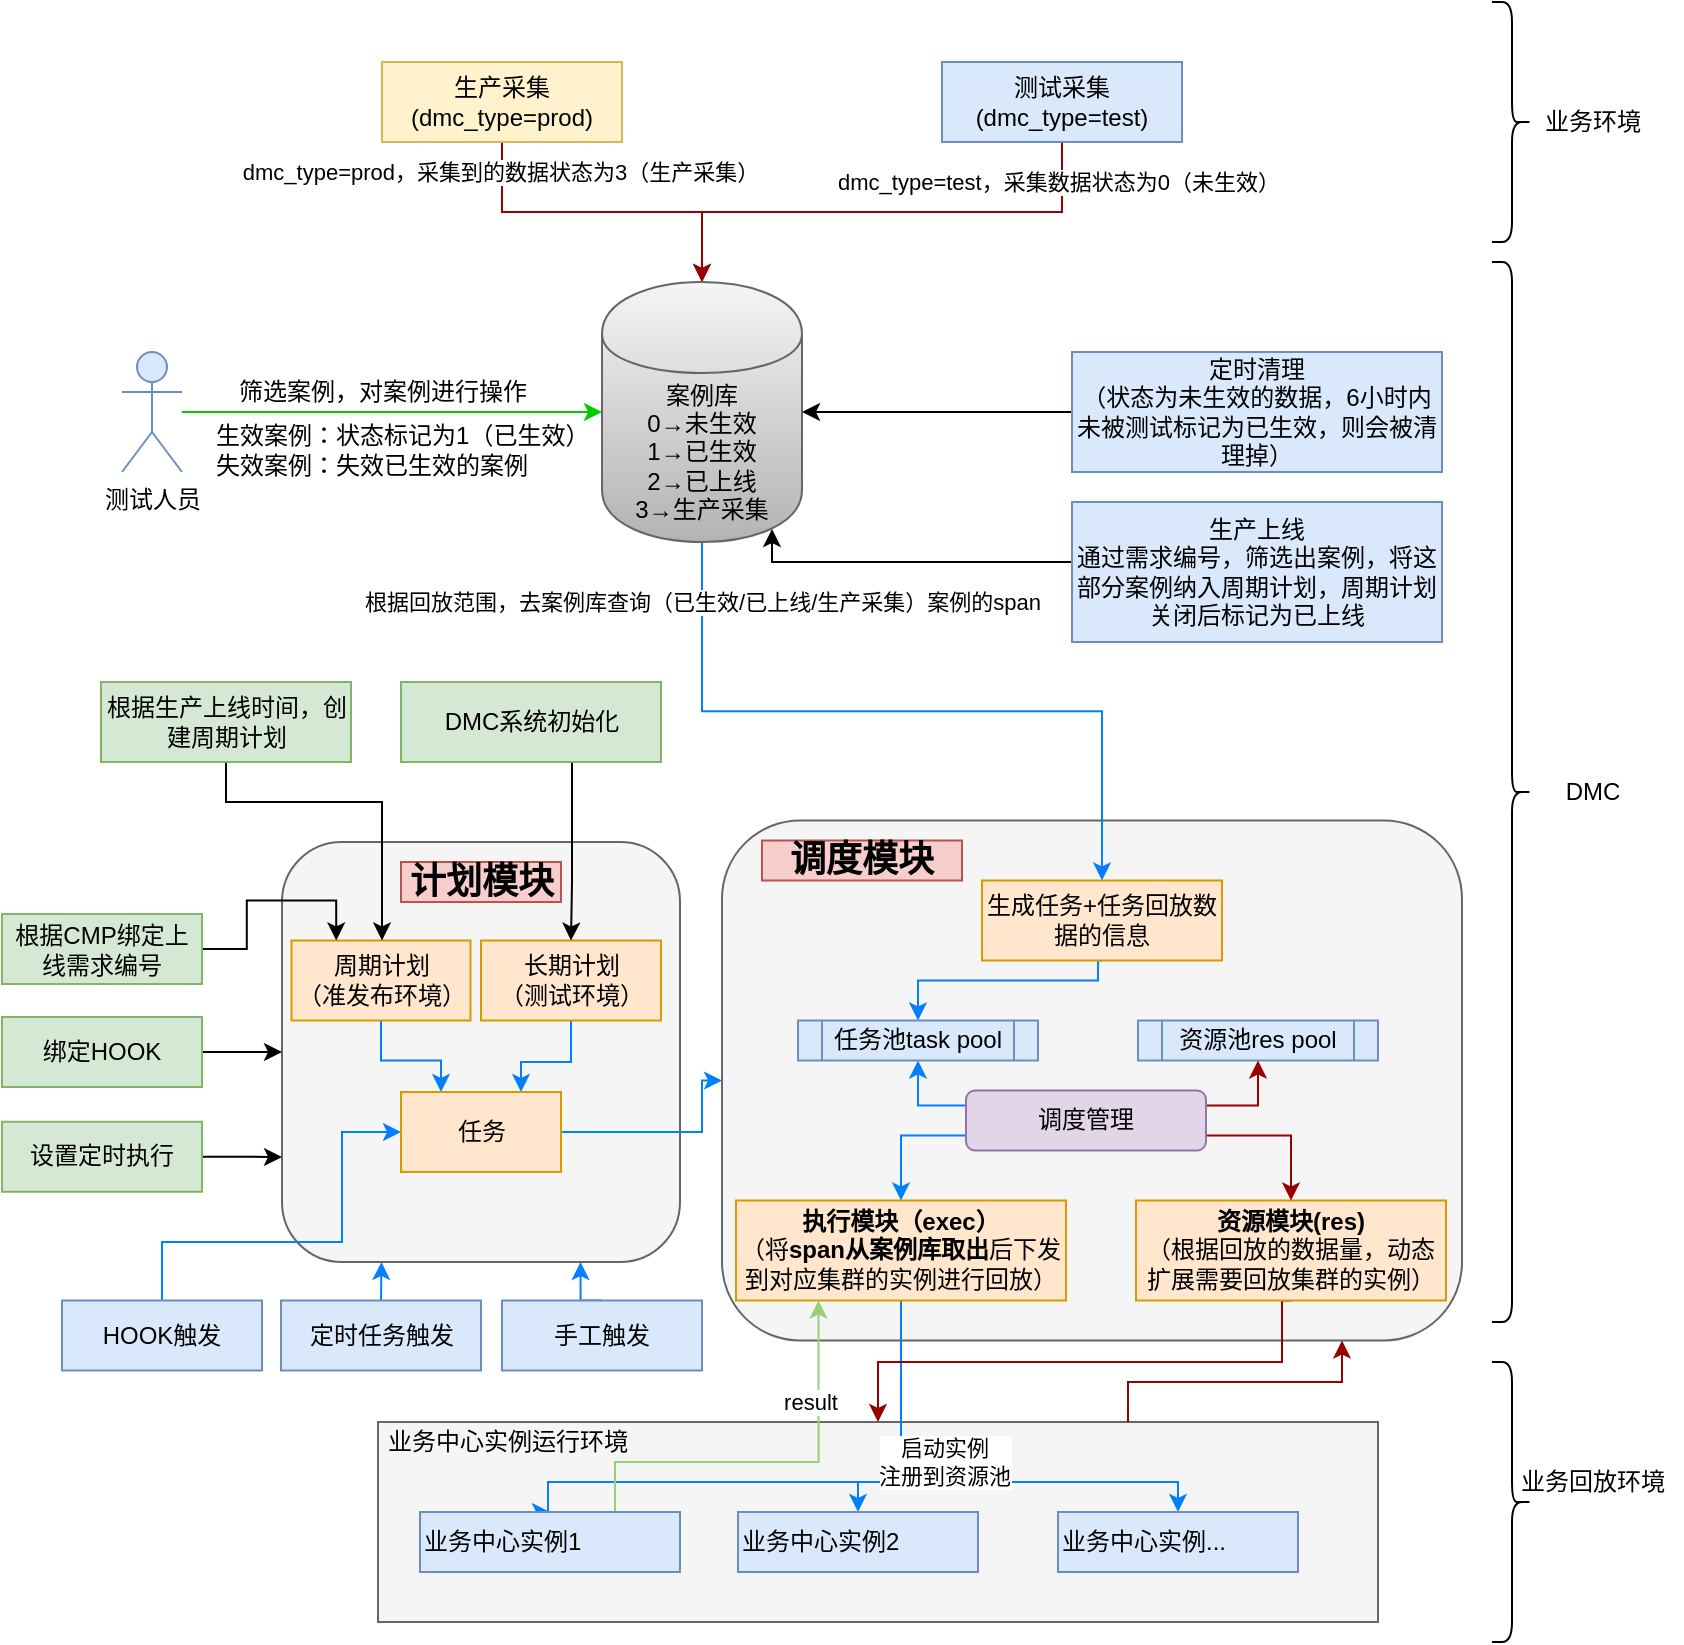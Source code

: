 <mxfile version="13.0.9" type="github"><diagram id="_wW7FoYcI0rxSNiTMslQ" name="案例库与采集回放"><mxGraphModel dx="1242" dy="683" grid="1" gridSize="10" guides="1" tooltips="1" connect="1" arrows="1" fold="1" page="1" pageScale="1" pageWidth="827" pageHeight="1169" math="0" shadow="0"><root><mxCell id="0"/><mxCell id="1" parent="0"/><mxCell id="zIfrtRdk6HRQOJzmp27y-33" value="" style="rounded=1;whiteSpace=wrap;html=1;fillColor=#f5f5f5;strokeColor=#666666;fontColor=#333333;" parent="1" vertex="1"><mxGeometry x="370" y="449.25" width="370" height="260" as="geometry"/></mxCell><mxCell id="fLIewuyaQ7vYIBYOOWsb-25" value="" style="group" parent="1" vertex="1" connectable="0"><mxGeometry x="198" y="750" width="500" height="100" as="geometry"/></mxCell><mxCell id="fLIewuyaQ7vYIBYOOWsb-18" value="" style="rounded=0;whiteSpace=wrap;html=1;align=left;fillColor=#f5f5f5;strokeColor=#666666;fontColor=#333333;" parent="fLIewuyaQ7vYIBYOOWsb-25" vertex="1"><mxGeometry width="500" height="100" as="geometry"/></mxCell><mxCell id="fLIewuyaQ7vYIBYOOWsb-19" value="业务中心实例运行环境" style="text;html=1;strokeColor=none;fillColor=none;align=center;verticalAlign=middle;whiteSpace=wrap;rounded=0;" parent="fLIewuyaQ7vYIBYOOWsb-25" vertex="1"><mxGeometry width="130" height="20" as="geometry"/></mxCell><mxCell id="zIfrtRdk6HRQOJzmp27y-3" style="edgeStyle=orthogonalEdgeStyle;rounded=0;orthogonalLoop=1;jettySize=auto;html=1;exitX=0.5;exitY=1;exitDx=0;exitDy=0;entryX=0.5;entryY=0;entryDx=0;entryDy=0;strokeColor=#990000;" parent="1" source="zIfrtRdk6HRQOJzmp27y-2" target="zIfrtRdk6HRQOJzmp27y-8" edge="1"><mxGeometry relative="1" as="geometry"><mxPoint x="300" y="240" as="targetPoint"/></mxGeometry></mxCell><mxCell id="zIfrtRdk6HRQOJzmp27y-17" value="dmc_type=prod，采集到的数据状态为3（生产采集）" style="edgeLabel;html=1;align=center;verticalAlign=middle;resizable=0;points=[];" parent="zIfrtRdk6HRQOJzmp27y-3" vertex="1" connectable="0"><mxGeometry x="-0.588" y="1" relative="1" as="geometry"><mxPoint x="-1" y="-19" as="offset"/></mxGeometry></mxCell><mxCell id="zIfrtRdk6HRQOJzmp27y-2" value="生产采集&lt;br&gt;(dmc_type=prod)" style="rounded=0;whiteSpace=wrap;html=1;fillColor=#fff2cc;strokeColor=#d6b656;" parent="1" vertex="1"><mxGeometry x="200" y="70" width="120" height="40" as="geometry"/></mxCell><mxCell id="zIfrtRdk6HRQOJzmp27y-10" style="edgeStyle=orthogonalEdgeStyle;rounded=0;orthogonalLoop=1;jettySize=auto;html=1;exitX=0.5;exitY=1;exitDx=0;exitDy=0;entryX=0.5;entryY=0;entryDx=0;entryDy=0;strokeColor=#990000;" parent="1" source="zIfrtRdk6HRQOJzmp27y-4" target="zIfrtRdk6HRQOJzmp27y-8" edge="1"><mxGeometry relative="1" as="geometry"/></mxCell><mxCell id="zIfrtRdk6HRQOJzmp27y-18" value="dmc_type=test，采集数据状态为0（未生效）" style="edgeLabel;html=1;align=center;verticalAlign=middle;resizable=0;points=[];" parent="zIfrtRdk6HRQOJzmp27y-10" vertex="1" connectable="0"><mxGeometry x="-0.275" y="-1" relative="1" as="geometry"><mxPoint x="53" y="-14" as="offset"/></mxGeometry></mxCell><mxCell id="zIfrtRdk6HRQOJzmp27y-4" value="测试采集&lt;br&gt;(dmc_type=test)" style="rounded=0;whiteSpace=wrap;html=1;fillColor=#dae8fc;strokeColor=#6c8ebf;" parent="1" vertex="1"><mxGeometry x="480" y="70" width="120" height="40" as="geometry"/></mxCell><mxCell id="zIfrtRdk6HRQOJzmp27y-7" style="edgeStyle=orthogonalEdgeStyle;rounded=0;orthogonalLoop=1;jettySize=auto;html=1;entryX=0;entryY=0.5;entryDx=0;entryDy=0;strokeColor=#00CC00;" parent="1" source="zIfrtRdk6HRQOJzmp27y-11" target="zIfrtRdk6HRQOJzmp27y-8" edge="1"><mxGeometry relative="1" as="geometry"><mxPoint x="630" y="100" as="sourcePoint"/><mxPoint x="420.96" y="247.02" as="targetPoint"/></mxGeometry></mxCell><mxCell id="zIfrtRdk6HRQOJzmp27y-16" value="&lt;span style=&quot;font-size: 12px&quot;&gt;筛选案例，对案例进行操作&lt;br&gt;&lt;/span&gt;" style="edgeLabel;html=1;align=center;verticalAlign=middle;resizable=0;points=[];" parent="zIfrtRdk6HRQOJzmp27y-7" vertex="1" connectable="0"><mxGeometry x="-0.077" y="-1" relative="1" as="geometry"><mxPoint x="3" y="-11" as="offset"/></mxGeometry></mxCell><mxCell id="fLIewuyaQ7vYIBYOOWsb-2" style="edgeStyle=orthogonalEdgeStyle;rounded=0;orthogonalLoop=1;jettySize=auto;html=1;exitX=0.5;exitY=1;exitDx=0;exitDy=0;strokeColor=#007FFF;entryX=0.5;entryY=0;entryDx=0;entryDy=0;" parent="1" source="zIfrtRdk6HRQOJzmp27y-8" target="zIfrtRdk6HRQOJzmp27y-31" edge="1"><mxGeometry relative="1" as="geometry"><mxPoint x="370" y="360" as="targetPoint"/></mxGeometry></mxCell><mxCell id="fLIewuyaQ7vYIBYOOWsb-3" value="根据回放范围，去案例库查询（已生效/已上线/生产采集）案例的span" style="edgeLabel;html=1;align=center;verticalAlign=middle;resizable=0;points=[];" parent="fLIewuyaQ7vYIBYOOWsb-2" vertex="1" connectable="0"><mxGeometry x="0.3" relative="1" as="geometry"><mxPoint x="-155.3" y="-54.7" as="offset"/></mxGeometry></mxCell><mxCell id="zIfrtRdk6HRQOJzmp27y-8" value="案例库&lt;br&gt;0→未生效&lt;br&gt;1→已生效&lt;br&gt;2→已上线&lt;br&gt;3→生产采集" style="shape=cylinder;whiteSpace=wrap;html=1;boundedLbl=1;backgroundOutline=1;fillColor=#f5f5f5;strokeColor=#666666;gradientColor=#b3b3b3;" parent="1" vertex="1"><mxGeometry x="310" y="180" width="100" height="130" as="geometry"/></mxCell><mxCell id="zIfrtRdk6HRQOJzmp27y-11" value="测试人员" style="shape=umlActor;verticalLabelPosition=bottom;labelBackgroundColor=#ffffff;verticalAlign=top;html=1;outlineConnect=0;fillColor=#dae8fc;strokeColor=#6c8ebf;" parent="1" vertex="1"><mxGeometry x="70" y="215" width="30" height="60" as="geometry"/></mxCell><mxCell id="zIfrtRdk6HRQOJzmp27y-20" style="edgeStyle=orthogonalEdgeStyle;rounded=0;orthogonalLoop=1;jettySize=auto;html=1;exitX=0;exitY=0.5;exitDx=0;exitDy=0;entryX=1;entryY=0.5;entryDx=0;entryDy=0;" parent="1" source="zIfrtRdk6HRQOJzmp27y-19" target="zIfrtRdk6HRQOJzmp27y-8" edge="1"><mxGeometry relative="1" as="geometry"/></mxCell><mxCell id="zIfrtRdk6HRQOJzmp27y-19" value="定时清理&lt;br&gt;（状态为未生效的数据，6小时内未被测试标记为已生效，则会被清理掉）" style="rounded=0;whiteSpace=wrap;html=1;fillColor=#dae8fc;strokeColor=#6c8ebf;" parent="1" vertex="1"><mxGeometry x="545" y="215" width="185" height="60" as="geometry"/></mxCell><mxCell id="zIfrtRdk6HRQOJzmp27y-24" style="edgeStyle=orthogonalEdgeStyle;rounded=0;orthogonalLoop=1;jettySize=auto;html=1;exitX=0;exitY=0.5;exitDx=0;exitDy=0;entryX=0.85;entryY=0.95;entryDx=0;entryDy=0;entryPerimeter=0;" parent="1" source="zIfrtRdk6HRQOJzmp27y-21" target="zIfrtRdk6HRQOJzmp27y-8" edge="1"><mxGeometry relative="1" as="geometry"><Array as="points"><mxPoint x="395" y="320"/></Array></mxGeometry></mxCell><mxCell id="zIfrtRdk6HRQOJzmp27y-21" value="生产上线&lt;br&gt;通过需求编号，筛选出案例，将这部分案例纳入周期计划，周期计划关闭后标记为已上线" style="rounded=0;whiteSpace=wrap;html=1;fillColor=#dae8fc;strokeColor=#6c8ebf;verticalAlign=top;" parent="1" vertex="1"><mxGeometry x="545" y="290" width="185" height="70" as="geometry"/></mxCell><mxCell id="fLIewuyaQ7vYIBYOOWsb-45" style="edgeStyle=orthogonalEdgeStyle;rounded=0;orthogonalLoop=1;jettySize=auto;html=1;exitX=0.5;exitY=1;exitDx=0;exitDy=0;entryX=0.5;entryY=0;entryDx=0;entryDy=0;strokeColor=#007FFF;" parent="1" source="zIfrtRdk6HRQOJzmp27y-31" target="fLIewuyaQ7vYIBYOOWsb-35" edge="1"><mxGeometry relative="1" as="geometry"><Array as="points"><mxPoint x="558" y="529.25"/><mxPoint x="468" y="529.25"/></Array></mxGeometry></mxCell><mxCell id="zIfrtRdk6HRQOJzmp27y-31" value="生成任务+任务回放数据的信息" style="rounded=0;whiteSpace=wrap;html=1;fillColor=#ffe6cc;strokeColor=#d79b00;" parent="1" vertex="1"><mxGeometry x="500" y="479.25" width="120" height="40" as="geometry"/></mxCell><mxCell id="zIfrtRdk6HRQOJzmp27y-34" value="&lt;font style=&quot;font-size: 18px&quot;&gt;&lt;b&gt;调度模块&lt;/b&gt;&lt;/font&gt;" style="text;html=1;strokeColor=#b85450;fillColor=#f8cecc;align=center;verticalAlign=middle;whiteSpace=wrap;rounded=0;" parent="1" vertex="1"><mxGeometry x="390" y="459.25" width="100" height="20" as="geometry"/></mxCell><mxCell id="fLIewuyaQ7vYIBYOOWsb-22" value="" style="edgeStyle=orthogonalEdgeStyle;rounded=0;orthogonalLoop=1;jettySize=auto;html=1;strokeColor=#007FFF;entryX=0.5;entryY=0;entryDx=0;entryDy=0;" parent="1" source="zIfrtRdk6HRQOJzmp27y-36" target="fLIewuyaQ7vYIBYOOWsb-17" edge="1"><mxGeometry relative="1" as="geometry"><mxPoint x="348" y="739" as="targetPoint"/><Array as="points"><mxPoint x="460" y="780"/><mxPoint x="283" y="780"/></Array></mxGeometry></mxCell><mxCell id="fLIewuyaQ7vYIBYOOWsb-26" style="edgeStyle=orthogonalEdgeStyle;rounded=0;orthogonalLoop=1;jettySize=auto;html=1;exitX=0.5;exitY=1;exitDx=0;exitDy=0;entryX=0.5;entryY=0;entryDx=0;entryDy=0;strokeColor=#007FFF;" parent="1" source="zIfrtRdk6HRQOJzmp27y-36" target="fLIewuyaQ7vYIBYOOWsb-23" edge="1"><mxGeometry relative="1" as="geometry"><Array as="points"><mxPoint x="460" y="780"/><mxPoint x="438" y="780"/></Array></mxGeometry></mxCell><mxCell id="fLIewuyaQ7vYIBYOOWsb-27" style="edgeStyle=orthogonalEdgeStyle;rounded=0;orthogonalLoop=1;jettySize=auto;html=1;exitX=0.5;exitY=1;exitDx=0;exitDy=0;entryX=0.5;entryY=0;entryDx=0;entryDy=0;strokeColor=#007FFF;" parent="1" source="zIfrtRdk6HRQOJzmp27y-36" target="fLIewuyaQ7vYIBYOOWsb-24" edge="1"><mxGeometry relative="1" as="geometry"><Array as="points"><mxPoint x="460" y="780"/><mxPoint x="598" y="780"/></Array></mxGeometry></mxCell><mxCell id="zIfrtRdk6HRQOJzmp27y-36" value="&lt;b&gt;执行模块（exec）&lt;/b&gt;&lt;br&gt;（将&lt;b&gt;span从案例库取出&lt;/b&gt;后下发到对应集群的实例进行回放）" style="rounded=0;whiteSpace=wrap;html=1;fillColor=#ffe6cc;strokeColor=#d79b00;" parent="1" vertex="1"><mxGeometry x="377" y="639.25" width="165" height="50" as="geometry"/></mxCell><mxCell id="fLIewuyaQ7vYIBYOOWsb-20" style="edgeStyle=orthogonalEdgeStyle;rounded=0;orthogonalLoop=1;jettySize=auto;html=1;exitX=0.5;exitY=1;exitDx=0;exitDy=0;entryX=0.5;entryY=0;entryDx=0;entryDy=0;strokeColor=#990000;" parent="1" source="zIfrtRdk6HRQOJzmp27y-41" target="fLIewuyaQ7vYIBYOOWsb-18" edge="1"><mxGeometry relative="1" as="geometry"><Array as="points"><mxPoint x="650" y="689"/><mxPoint x="650" y="720"/><mxPoint x="448" y="720"/></Array></mxGeometry></mxCell><mxCell id="zIfrtRdk6HRQOJzmp27y-41" value="&lt;b&gt;资源模块(res)&lt;/b&gt;&lt;br&gt;（根据回放的数据量，动态扩展需要回放集群的实例）" style="rounded=0;whiteSpace=wrap;html=1;fillColor=#ffe6cc;strokeColor=#d79b00;" parent="1" vertex="1"><mxGeometry x="577" y="639.25" width="155" height="50" as="geometry"/></mxCell><mxCell id="zIfrtRdk6HRQOJzmp27y-51" value="&lt;span style=&quot;font-size: 12px&quot;&gt;生效案例：&lt;/span&gt;&lt;span style=&quot;font-size: 12px&quot;&gt;状态标记为1（已生效）&lt;/span&gt;&lt;span style=&quot;font-size: 12px&quot;&gt;&lt;br&gt;失效案例：失效已生效的案例&lt;br&gt;&lt;/span&gt;" style="edgeLabel;html=1;align=left;verticalAlign=middle;resizable=0;points=[];" parent="1" vertex="1" connectable="0"><mxGeometry x="140" y="275" as="geometry"><mxPoint x="-25" y="-11" as="offset"/></mxGeometry></mxCell><mxCell id="fLIewuyaQ7vYIBYOOWsb-7" value="" style="shape=curlyBracket;whiteSpace=wrap;html=1;rounded=1;align=left;rotation=-180;" parent="1" vertex="1"><mxGeometry x="755" y="40" width="20" height="120" as="geometry"/></mxCell><mxCell id="fLIewuyaQ7vYIBYOOWsb-8" value="业务环境" style="text;html=1;align=center;verticalAlign=middle;resizable=0;points=[];autosize=1;" parent="1" vertex="1"><mxGeometry x="775" y="90" width="60" height="20" as="geometry"/></mxCell><mxCell id="fLIewuyaQ7vYIBYOOWsb-9" value="" style="shape=curlyBracket;whiteSpace=wrap;html=1;rounded=1;align=left;rotation=-180;" parent="1" vertex="1"><mxGeometry x="755" y="170" width="20" height="530" as="geometry"/></mxCell><mxCell id="fLIewuyaQ7vYIBYOOWsb-10" value="DMC" style="text;html=1;align=center;verticalAlign=middle;resizable=0;points=[];autosize=1;" parent="1" vertex="1"><mxGeometry x="785" y="425" width="40" height="20" as="geometry"/></mxCell><mxCell id="fLIewuyaQ7vYIBYOOWsb-13" value="" style="shape=curlyBracket;whiteSpace=wrap;html=1;rounded=1;align=left;rotation=-180;" parent="1" vertex="1"><mxGeometry x="755" y="720" width="20" height="140" as="geometry"/></mxCell><mxCell id="fLIewuyaQ7vYIBYOOWsb-14" value="业务回放环境" style="text;html=1;align=center;verticalAlign=middle;resizable=0;points=[];autosize=1;" parent="1" vertex="1"><mxGeometry x="760" y="770" width="90" height="20" as="geometry"/></mxCell><mxCell id="fLIewuyaQ7vYIBYOOWsb-28" style="edgeStyle=orthogonalEdgeStyle;rounded=0;orthogonalLoop=1;jettySize=auto;html=1;exitX=0.75;exitY=0;exitDx=0;exitDy=0;entryX=0.25;entryY=1;entryDx=0;entryDy=0;strokeColor=#97D077;" parent="1" source="fLIewuyaQ7vYIBYOOWsb-17" target="zIfrtRdk6HRQOJzmp27y-36" edge="1"><mxGeometry relative="1" as="geometry"><Array as="points"><mxPoint x="317" y="770"/><mxPoint x="418" y="770"/></Array></mxGeometry></mxCell><mxCell id="fLIewuyaQ7vYIBYOOWsb-29" value="result" style="edgeLabel;html=1;align=center;verticalAlign=middle;resizable=0;points=[];" parent="fLIewuyaQ7vYIBYOOWsb-28" vertex="1" connectable="0"><mxGeometry x="0.002" y="-10" relative="1" as="geometry"><mxPoint x="18.5" y="-40" as="offset"/></mxGeometry></mxCell><mxCell id="fLIewuyaQ7vYIBYOOWsb-17" value="业务中心实例1" style="rounded=0;whiteSpace=wrap;html=1;align=left;fillColor=#dae8fc;strokeColor=#6c8ebf;" parent="1" vertex="1"><mxGeometry x="219" y="795" width="130" height="30" as="geometry"/></mxCell><mxCell id="fLIewuyaQ7vYIBYOOWsb-23" value="业务中心实例2" style="rounded=0;whiteSpace=wrap;html=1;align=left;fillColor=#dae8fc;strokeColor=#6c8ebf;" parent="1" vertex="1"><mxGeometry x="378" y="795" width="120" height="30" as="geometry"/></mxCell><mxCell id="fLIewuyaQ7vYIBYOOWsb-24" value="业务中心实例..." style="rounded=0;whiteSpace=wrap;html=1;align=left;fillColor=#dae8fc;strokeColor=#6c8ebf;" parent="1" vertex="1"><mxGeometry x="538" y="795" width="120" height="30" as="geometry"/></mxCell><mxCell id="fLIewuyaQ7vYIBYOOWsb-35" value="任务池task pool" style="shape=process;whiteSpace=wrap;html=1;backgroundOutline=1;align=center;fillColor=#dae8fc;strokeColor=#6c8ebf;" parent="1" vertex="1"><mxGeometry x="408" y="549.25" width="120" height="20" as="geometry"/></mxCell><mxCell id="fLIewuyaQ7vYIBYOOWsb-36" value="资源池res pool" style="shape=process;whiteSpace=wrap;html=1;backgroundOutline=1;align=center;fillColor=#dae8fc;strokeColor=#6c8ebf;" parent="1" vertex="1"><mxGeometry x="578" y="549.25" width="120" height="20" as="geometry"/></mxCell><mxCell id="fLIewuyaQ7vYIBYOOWsb-39" style="edgeStyle=orthogonalEdgeStyle;rounded=0;orthogonalLoop=1;jettySize=auto;html=1;exitX=0;exitY=0.25;exitDx=0;exitDy=0;entryX=0.5;entryY=1;entryDx=0;entryDy=0;strokeColor=#007FFF;" parent="1" source="fLIewuyaQ7vYIBYOOWsb-37" target="fLIewuyaQ7vYIBYOOWsb-35" edge="1"><mxGeometry relative="1" as="geometry"/></mxCell><mxCell id="fLIewuyaQ7vYIBYOOWsb-40" style="edgeStyle=orthogonalEdgeStyle;rounded=0;orthogonalLoop=1;jettySize=auto;html=1;exitX=1;exitY=0.25;exitDx=0;exitDy=0;entryX=0.5;entryY=1;entryDx=0;entryDy=0;strokeColor=#990000;" parent="1" source="fLIewuyaQ7vYIBYOOWsb-37" target="fLIewuyaQ7vYIBYOOWsb-36" edge="1"><mxGeometry relative="1" as="geometry"/></mxCell><mxCell id="fLIewuyaQ7vYIBYOOWsb-41" style="edgeStyle=orthogonalEdgeStyle;rounded=0;orthogonalLoop=1;jettySize=auto;html=1;exitX=0;exitY=0.75;exitDx=0;exitDy=0;entryX=0.5;entryY=0;entryDx=0;entryDy=0;strokeColor=#007FFF;" parent="1" source="fLIewuyaQ7vYIBYOOWsb-37" target="zIfrtRdk6HRQOJzmp27y-36" edge="1"><mxGeometry relative="1" as="geometry"/></mxCell><mxCell id="fLIewuyaQ7vYIBYOOWsb-42" style="edgeStyle=orthogonalEdgeStyle;rounded=0;orthogonalLoop=1;jettySize=auto;html=1;exitX=1;exitY=0.75;exitDx=0;exitDy=0;entryX=0.5;entryY=0;entryDx=0;entryDy=0;strokeColor=#990000;" parent="1" source="fLIewuyaQ7vYIBYOOWsb-37" target="zIfrtRdk6HRQOJzmp27y-41" edge="1"><mxGeometry relative="1" as="geometry"/></mxCell><mxCell id="fLIewuyaQ7vYIBYOOWsb-37" value="调度管理" style="rounded=1;whiteSpace=wrap;html=1;align=center;fillColor=#e1d5e7;strokeColor=#9673a6;" parent="1" vertex="1"><mxGeometry x="492" y="584.25" width="120" height="30" as="geometry"/></mxCell><mxCell id="fLIewuyaQ7vYIBYOOWsb-43" style="edgeStyle=orthogonalEdgeStyle;rounded=0;orthogonalLoop=1;jettySize=auto;html=1;exitX=0.75;exitY=0;exitDx=0;exitDy=0;strokeColor=#990000;" parent="1" source="fLIewuyaQ7vYIBYOOWsb-18" target="zIfrtRdk6HRQOJzmp27y-33" edge="1"><mxGeometry relative="1" as="geometry"><Array as="points"><mxPoint x="573" y="730"/><mxPoint x="680" y="730"/></Array></mxGeometry></mxCell><mxCell id="fLIewuyaQ7vYIBYOOWsb-44" value="启动实例&lt;br&gt;注册到资源池" style="edgeLabel;html=1;align=center;verticalAlign=middle;resizable=0;points=[];" parent="fLIewuyaQ7vYIBYOOWsb-43" vertex="1" connectable="0"><mxGeometry x="-0.007" y="-1" relative="1" as="geometry"><mxPoint x="-146" y="39" as="offset"/></mxGeometry></mxCell><mxCell id="vGlnMQoQEPsrXT7QhBvK-1" value="" style="rounded=1;whiteSpace=wrap;html=1;fillColor=#f5f5f5;strokeColor=#666666;fontColor=#333333;" parent="1" vertex="1"><mxGeometry x="150" y="460" width="199" height="210" as="geometry"/></mxCell><mxCell id="vGlnMQoQEPsrXT7QhBvK-2" value="&lt;span style=&quot;font-size: 18px&quot;&gt;&lt;b&gt;计划模块&lt;/b&gt;&lt;/span&gt;" style="text;html=1;strokeColor=#b85450;fillColor=#f8cecc;align=center;verticalAlign=middle;whiteSpace=wrap;rounded=0;" parent="1" vertex="1"><mxGeometry x="209.5" y="470" width="80" height="20" as="geometry"/></mxCell><mxCell id="1dnL4sXfbI8RjW9uBejf-27" style="edgeStyle=orthogonalEdgeStyle;rounded=0;orthogonalLoop=1;jettySize=auto;html=1;exitX=0.5;exitY=1;exitDx=0;exitDy=0;entryX=0.25;entryY=0;entryDx=0;entryDy=0;strokeColor=#007FFF;" parent="1" source="vGlnMQoQEPsrXT7QhBvK-3" target="Ql1HJAmQDOWuiugjidKP-3" edge="1"><mxGeometry relative="1" as="geometry"/></mxCell><mxCell id="vGlnMQoQEPsrXT7QhBvK-3" value="周期计划&lt;br&gt;（准发布环境）" style="rounded=0;whiteSpace=wrap;html=1;fillColor=#ffe6cc;strokeColor=#d79b00;" parent="1" vertex="1"><mxGeometry x="154.75" y="509.25" width="89.5" height="40" as="geometry"/></mxCell><mxCell id="1dnL4sXfbI8RjW9uBejf-13" style="edgeStyle=orthogonalEdgeStyle;rounded=0;orthogonalLoop=1;jettySize=auto;html=1;exitX=0.5;exitY=1;exitDx=0;exitDy=0;entryX=0.75;entryY=0;entryDx=0;entryDy=0;strokeColor=#007FFF;" parent="1" source="vGlnMQoQEPsrXT7QhBvK-4" target="Ql1HJAmQDOWuiugjidKP-3" edge="1"><mxGeometry relative="1" as="geometry"><Array as="points"><mxPoint x="295" y="570"/><mxPoint x="270" y="570"/></Array></mxGeometry></mxCell><mxCell id="vGlnMQoQEPsrXT7QhBvK-4" value="&lt;div&gt;长期计划&lt;/div&gt;&lt;div&gt;（测试环境）&lt;/div&gt;" style="rounded=0;whiteSpace=wrap;html=1;fillColor=#ffe6cc;strokeColor=#d79b00;" parent="1" vertex="1"><mxGeometry x="249.5" y="509.25" width="90" height="40" as="geometry"/></mxCell><mxCell id="Ql1HJAmQDOWuiugjidKP-6" style="edgeStyle=orthogonalEdgeStyle;rounded=0;orthogonalLoop=1;jettySize=auto;html=1;exitX=0.5;exitY=1;exitDx=0;exitDy=0;strokeColor=#000000;" parent="1" source="LYMInZcSaXbQe0G1n9Pf-1" target="vGlnMQoQEPsrXT7QhBvK-3" edge="1"><mxGeometry relative="1" as="geometry"><Array as="points"><mxPoint x="122" y="440"/><mxPoint x="200" y="440"/></Array></mxGeometry></mxCell><mxCell id="LYMInZcSaXbQe0G1n9Pf-1" value="根据生产上线时间，创建周期计划" style="rounded=0;whiteSpace=wrap;html=1;fillColor=#d5e8d4;strokeColor=#82b366;" parent="1" vertex="1"><mxGeometry x="59.5" y="380" width="125" height="40" as="geometry"/></mxCell><mxCell id="Ql1HJAmQDOWuiugjidKP-5" style="edgeStyle=orthogonalEdgeStyle;rounded=0;orthogonalLoop=1;jettySize=auto;html=1;exitX=0.5;exitY=1;exitDx=0;exitDy=0;entryX=0.5;entryY=0;entryDx=0;entryDy=0;strokeColor=#000000;" parent="1" source="6rjcTplbojZKpUBHqTFJ-1" target="vGlnMQoQEPsrXT7QhBvK-4" edge="1"><mxGeometry relative="1" as="geometry"><Array as="points"><mxPoint x="295" y="420"/><mxPoint x="295" y="480"/></Array></mxGeometry></mxCell><mxCell id="6rjcTplbojZKpUBHqTFJ-1" value="&lt;span&gt;DMC系统初始化&lt;/span&gt;" style="rounded=0;whiteSpace=wrap;html=1;fillColor=#d5e8d4;strokeColor=#82b366;" parent="1" vertex="1"><mxGeometry x="209.5" y="380" width="130" height="40" as="geometry"/></mxCell><mxCell id="1dnL4sXfbI8RjW9uBejf-14" style="edgeStyle=orthogonalEdgeStyle;rounded=0;orthogonalLoop=1;jettySize=auto;html=1;exitX=1;exitY=0.5;exitDx=0;exitDy=0;entryX=0;entryY=0.5;entryDx=0;entryDy=0;strokeColor=#007FFF;" parent="1" source="Ql1HJAmQDOWuiugjidKP-3" target="zIfrtRdk6HRQOJzmp27y-33" edge="1"><mxGeometry relative="1" as="geometry"><Array as="points"><mxPoint x="360" y="605"/><mxPoint x="360" y="579"/></Array></mxGeometry></mxCell><mxCell id="Ql1HJAmQDOWuiugjidKP-3" value="任务" style="rounded=0;whiteSpace=wrap;html=1;fillColor=#ffe6cc;strokeColor=#d79b00;" parent="1" vertex="1"><mxGeometry x="209.5" y="585" width="80" height="40" as="geometry"/></mxCell><mxCell id="1dnL4sXfbI8RjW9uBejf-23" style="edgeStyle=orthogonalEdgeStyle;rounded=0;orthogonalLoop=1;jettySize=auto;html=1;exitX=1;exitY=0.5;exitDx=0;exitDy=0;entryX=0.25;entryY=0;entryDx=0;entryDy=0;strokeColor=#000000;" parent="1" source="oTUhJ_c5BDBVg8mWTmzx-1" target="vGlnMQoQEPsrXT7QhBvK-3" edge="1"><mxGeometry relative="1" as="geometry"/></mxCell><mxCell id="oTUhJ_c5BDBVg8mWTmzx-1" value="根据CMP绑定上线需求编号" style="rounded=0;whiteSpace=wrap;html=1;fillColor=#d5e8d4;strokeColor=#82b366;" parent="1" vertex="1"><mxGeometry x="10" y="496" width="100" height="35" as="geometry"/></mxCell><mxCell id="1dnL4sXfbI8RjW9uBejf-20" style="edgeStyle=orthogonalEdgeStyle;rounded=0;orthogonalLoop=1;jettySize=auto;html=1;exitX=1;exitY=0.5;exitDx=0;exitDy=0;entryX=0;entryY=0.5;entryDx=0;entryDy=0;strokeColor=#000000;" parent="1" source="oTUhJ_c5BDBVg8mWTmzx-7" target="vGlnMQoQEPsrXT7QhBvK-1" edge="1"><mxGeometry relative="1" as="geometry"><Array as="points"/></mxGeometry></mxCell><mxCell id="oTUhJ_c5BDBVg8mWTmzx-7" value="&lt;span&gt;绑定HOOK&lt;/span&gt;" style="rounded=0;whiteSpace=wrap;html=1;fillColor=#d5e8d4;strokeColor=#82b366;" parent="1" vertex="1"><mxGeometry x="10" y="547.5" width="100" height="35" as="geometry"/></mxCell><mxCell id="1dnL4sXfbI8RjW9uBejf-1" style="edgeStyle=orthogonalEdgeStyle;rounded=0;orthogonalLoop=1;jettySize=auto;html=1;exitX=1;exitY=0.5;exitDx=0;exitDy=0;entryX=0;entryY=0.75;entryDx=0;entryDy=0;strokeColor=#000000;" parent="1" source="E5x5JNcMa6z_LrgKynGA-3" target="vGlnMQoQEPsrXT7QhBvK-1" edge="1"><mxGeometry relative="1" as="geometry"/></mxCell><mxCell id="E5x5JNcMa6z_LrgKynGA-3" value="&lt;span&gt;设置定时执行&lt;/span&gt;" style="rounded=0;whiteSpace=wrap;html=1;fillColor=#d5e8d4;strokeColor=#82b366;" parent="1" vertex="1"><mxGeometry x="10" y="599.88" width="100" height="35" as="geometry"/></mxCell><mxCell id="1dnL4sXfbI8RjW9uBejf-26" style="edgeStyle=orthogonalEdgeStyle;rounded=0;orthogonalLoop=1;jettySize=auto;html=1;exitX=0.5;exitY=0;exitDx=0;exitDy=0;entryX=0.75;entryY=1;entryDx=0;entryDy=0;strokeColor=#007FFF;" parent="1" source="1dnL4sXfbI8RjW9uBejf-2" target="vGlnMQoQEPsrXT7QhBvK-1" edge="1"><mxGeometry relative="1" as="geometry"/></mxCell><mxCell id="1dnL4sXfbI8RjW9uBejf-2" value="手工触发" style="rounded=0;whiteSpace=wrap;html=1;fillColor=#dae8fc;strokeColor=#6c8ebf;" parent="1" vertex="1"><mxGeometry x="260" y="689.25" width="100" height="35" as="geometry"/></mxCell><mxCell id="1dnL4sXfbI8RjW9uBejf-24" style="edgeStyle=orthogonalEdgeStyle;rounded=0;orthogonalLoop=1;jettySize=auto;html=1;exitX=0.5;exitY=0;exitDx=0;exitDy=0;entryX=0.25;entryY=1;entryDx=0;entryDy=0;strokeColor=#007FFF;" parent="1" source="1dnL4sXfbI8RjW9uBejf-4" target="vGlnMQoQEPsrXT7QhBvK-1" edge="1"><mxGeometry relative="1" as="geometry"/></mxCell><mxCell id="1dnL4sXfbI8RjW9uBejf-4" value="定时任务触发" style="rounded=0;whiteSpace=wrap;html=1;fillColor=#dae8fc;strokeColor=#6c8ebf;" parent="1" vertex="1"><mxGeometry x="149.5" y="689.25" width="100" height="35" as="geometry"/></mxCell><mxCell id="1dnL4sXfbI8RjW9uBejf-21" style="edgeStyle=orthogonalEdgeStyle;rounded=0;orthogonalLoop=1;jettySize=auto;html=1;exitX=0.5;exitY=0;exitDx=0;exitDy=0;entryX=0;entryY=0.5;entryDx=0;entryDy=0;strokeColor=#007FFF;" parent="1" source="1dnL4sXfbI8RjW9uBejf-15" target="Ql1HJAmQDOWuiugjidKP-3" edge="1"><mxGeometry relative="1" as="geometry"><Array as="points"><mxPoint x="90" y="660"/><mxPoint x="180" y="660"/><mxPoint x="180" y="605"/></Array></mxGeometry></mxCell><mxCell id="1dnL4sXfbI8RjW9uBejf-15" value="HOOK触发" style="rounded=0;whiteSpace=wrap;html=1;fillColor=#dae8fc;strokeColor=#6c8ebf;" parent="1" vertex="1"><mxGeometry x="40" y="689.25" width="100" height="35" as="geometry"/></mxCell></root></mxGraphModel></diagram></mxfile>